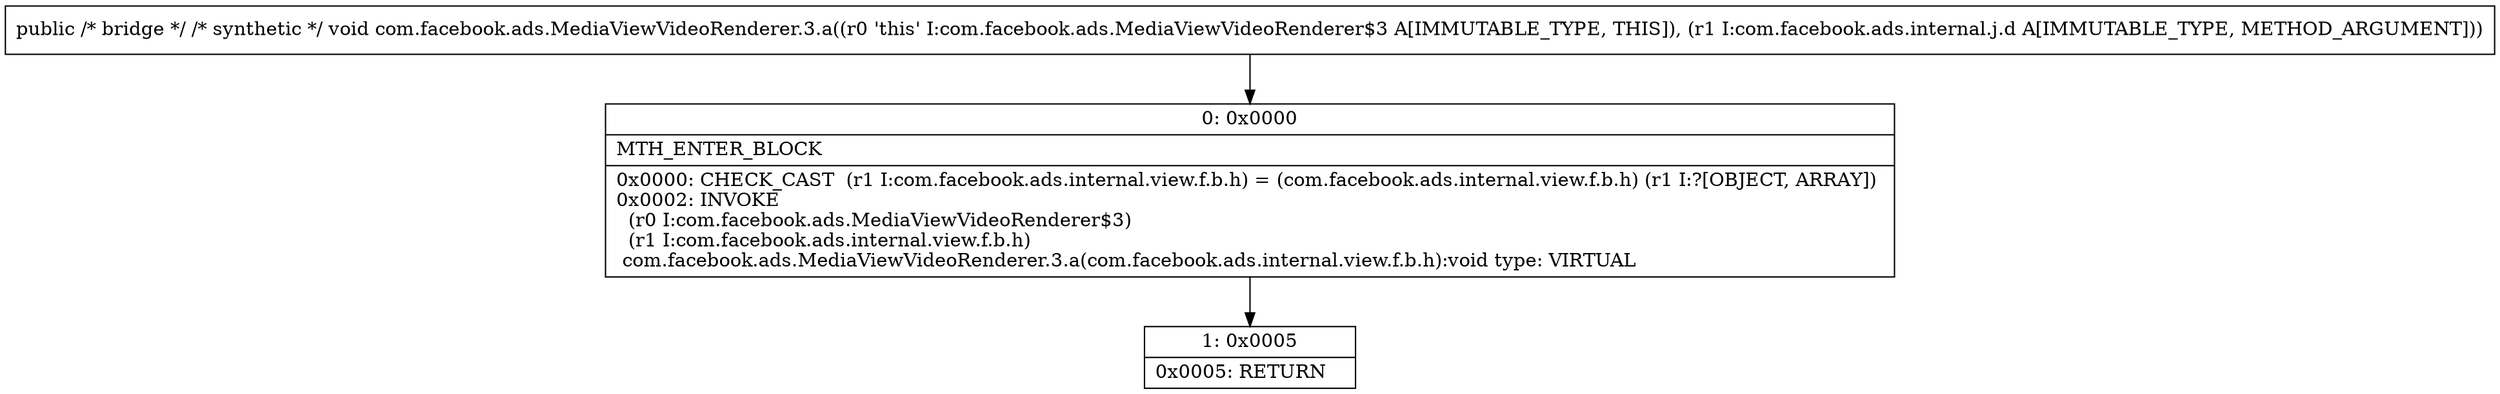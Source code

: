 digraph "CFG forcom.facebook.ads.MediaViewVideoRenderer.3.a(Lcom\/facebook\/ads\/internal\/j\/d;)V" {
Node_0 [shape=record,label="{0\:\ 0x0000|MTH_ENTER_BLOCK\l|0x0000: CHECK_CAST  (r1 I:com.facebook.ads.internal.view.f.b.h) = (com.facebook.ads.internal.view.f.b.h) (r1 I:?[OBJECT, ARRAY]) \l0x0002: INVOKE  \l  (r0 I:com.facebook.ads.MediaViewVideoRenderer$3)\l  (r1 I:com.facebook.ads.internal.view.f.b.h)\l com.facebook.ads.MediaViewVideoRenderer.3.a(com.facebook.ads.internal.view.f.b.h):void type: VIRTUAL \l}"];
Node_1 [shape=record,label="{1\:\ 0x0005|0x0005: RETURN   \l}"];
MethodNode[shape=record,label="{public \/* bridge *\/ \/* synthetic *\/ void com.facebook.ads.MediaViewVideoRenderer.3.a((r0 'this' I:com.facebook.ads.MediaViewVideoRenderer$3 A[IMMUTABLE_TYPE, THIS]), (r1 I:com.facebook.ads.internal.j.d A[IMMUTABLE_TYPE, METHOD_ARGUMENT])) }"];
MethodNode -> Node_0;
Node_0 -> Node_1;
}

